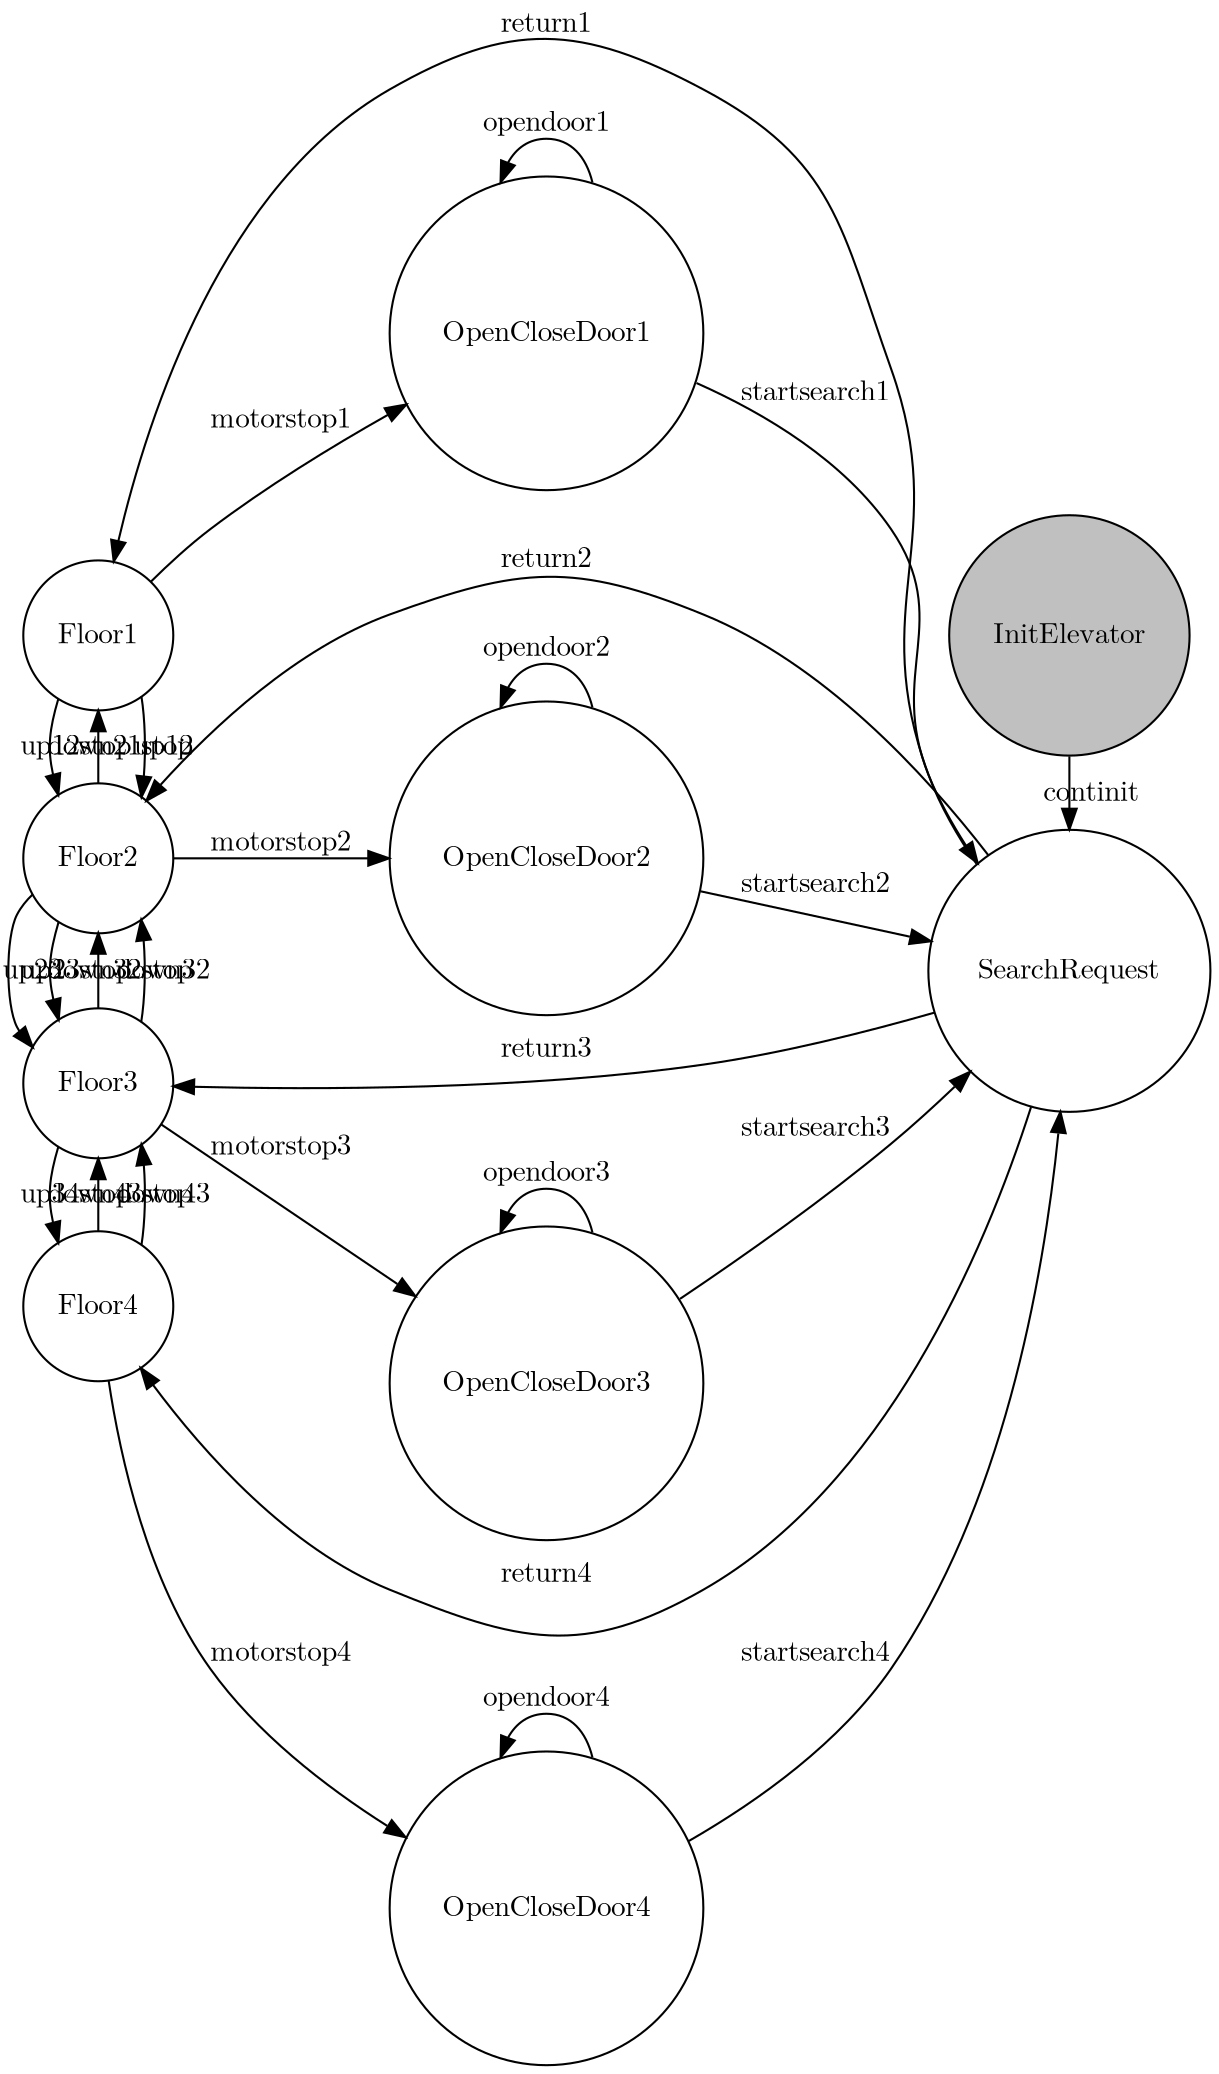 digraph liftController2 {
    graph [rankdir="RL", fontname="Latin Modern Math", margin=0];
    node [color="black", fillcolor="white", shape="circle", style="filled", fontname="Latin Modern Math"];
    edge [fontname="Latin Modern Math"];
    newrank="true"

    subgraph init_subs {
      initElevator[fillcolor="gray", label=<InitElevator>];
      searchRequest[label=<SearchRequest>];
      rank="min"
    }

    subgraph floor_subs {
      floor4[label=<Floor4>];
      floor3[label=<Floor3>];
      floor2[label=<Floor2>];
      floor1[label=<Floor1>];
      rank="max"
    }

    subgraph door_subs {
      openCloseDoor4[label=<OpenCloseDoor4>];
      openCloseDoor3[label=<OpenCloseDoor3>];
      openCloseDoor2[label=<OpenCloseDoor2>];
      openCloseDoor1[label=<OpenCloseDoor1>];
      rank="same"
    }

    initElevator->searchRequest[label="continit"];

    floor4->openCloseDoor4[label="motorstop4"];
    floor3->openCloseDoor3[label="motorstop3"];
    floor2->openCloseDoor2[label="motorstop2"];
    floor1->openCloseDoor1[label="motorstop1"];

    openCloseDoor4->searchRequest[label="startsearch4"];
    openCloseDoor3->searchRequest[label="startsearch3"];
    openCloseDoor2->searchRequest[label="startsearch2"];
    openCloseDoor1->searchRequest[label="startsearch1"];

    openCloseDoor4->openCloseDoor4[label="opendoor4"];
    openCloseDoor3->openCloseDoor3[label="opendoor3"];
    openCloseDoor2->openCloseDoor2[label="opendoor2"];
    openCloseDoor1->openCloseDoor1[label="opendoor1"];

    searchRequest->floor4[label="return4"];
    searchRequest->floor3[label="return3"];
    searchRequest->floor2[label="return2"];
    searchRequest->floor1[label="return1"];

    floor4->floor3[label="down43stop"];
    floor4->floor3[label="down43"];
    floor3->floor4[label="up34stop"];

    floor3->floor2[label="down32stop"];
    floor3->floor2[label="down32"];
    floor2->floor3[label="up23stop"];
    floor2->floor3[label="up23"];

    floor2->floor1[label="down21stop"];
    floor1->floor2[label="up12stop"];
    floor1->floor2[label="up12"];


}
